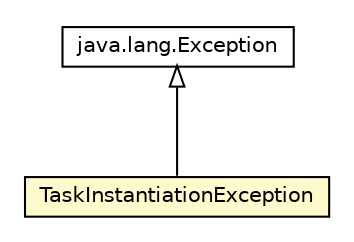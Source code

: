 #!/usr/local/bin/dot
#
# Class diagram 
# Generated by UMLGraph version 5.4 (http://www.umlgraph.org/)
#

digraph G {
	edge [fontname="Helvetica",fontsize=10,labelfontname="Helvetica",labelfontsize=10];
	node [fontname="Helvetica",fontsize=10,shape=plaintext];
	nodesep=0.25;
	ranksep=0.5;
	// com.singularity.ee.agent.systemagent.api.exception.TaskInstantiationException
	c226 [label=<<table title="com.singularity.ee.agent.systemagent.api.exception.TaskInstantiationException" border="0" cellborder="1" cellspacing="0" cellpadding="2" port="p" bgcolor="lemonChiffon" href="./TaskInstantiationException.html">
		<tr><td><table border="0" cellspacing="0" cellpadding="1">
<tr><td align="center" balign="center"> TaskInstantiationException </td></tr>
		</table></td></tr>
		</table>>, URL="./TaskInstantiationException.html", fontname="Helvetica", fontcolor="black", fontsize=10.0];
	//com.singularity.ee.agent.systemagent.api.exception.TaskInstantiationException extends java.lang.Exception
	c227:p -> c226:p [dir=back,arrowtail=empty];
	// java.lang.Exception
	c227 [label=<<table title="java.lang.Exception" border="0" cellborder="1" cellspacing="0" cellpadding="2" port="p" href="http://download.oracle.com/javase/5/docs/api/java/lang/Exception.html">
		<tr><td><table border="0" cellspacing="0" cellpadding="1">
<tr><td align="center" balign="center"> java.lang.Exception </td></tr>
		</table></td></tr>
		</table>>, URL="http://download.oracle.com/javase/5/docs/api/java/lang/Exception.html", fontname="Helvetica", fontcolor="black", fontsize=10.0];
}

